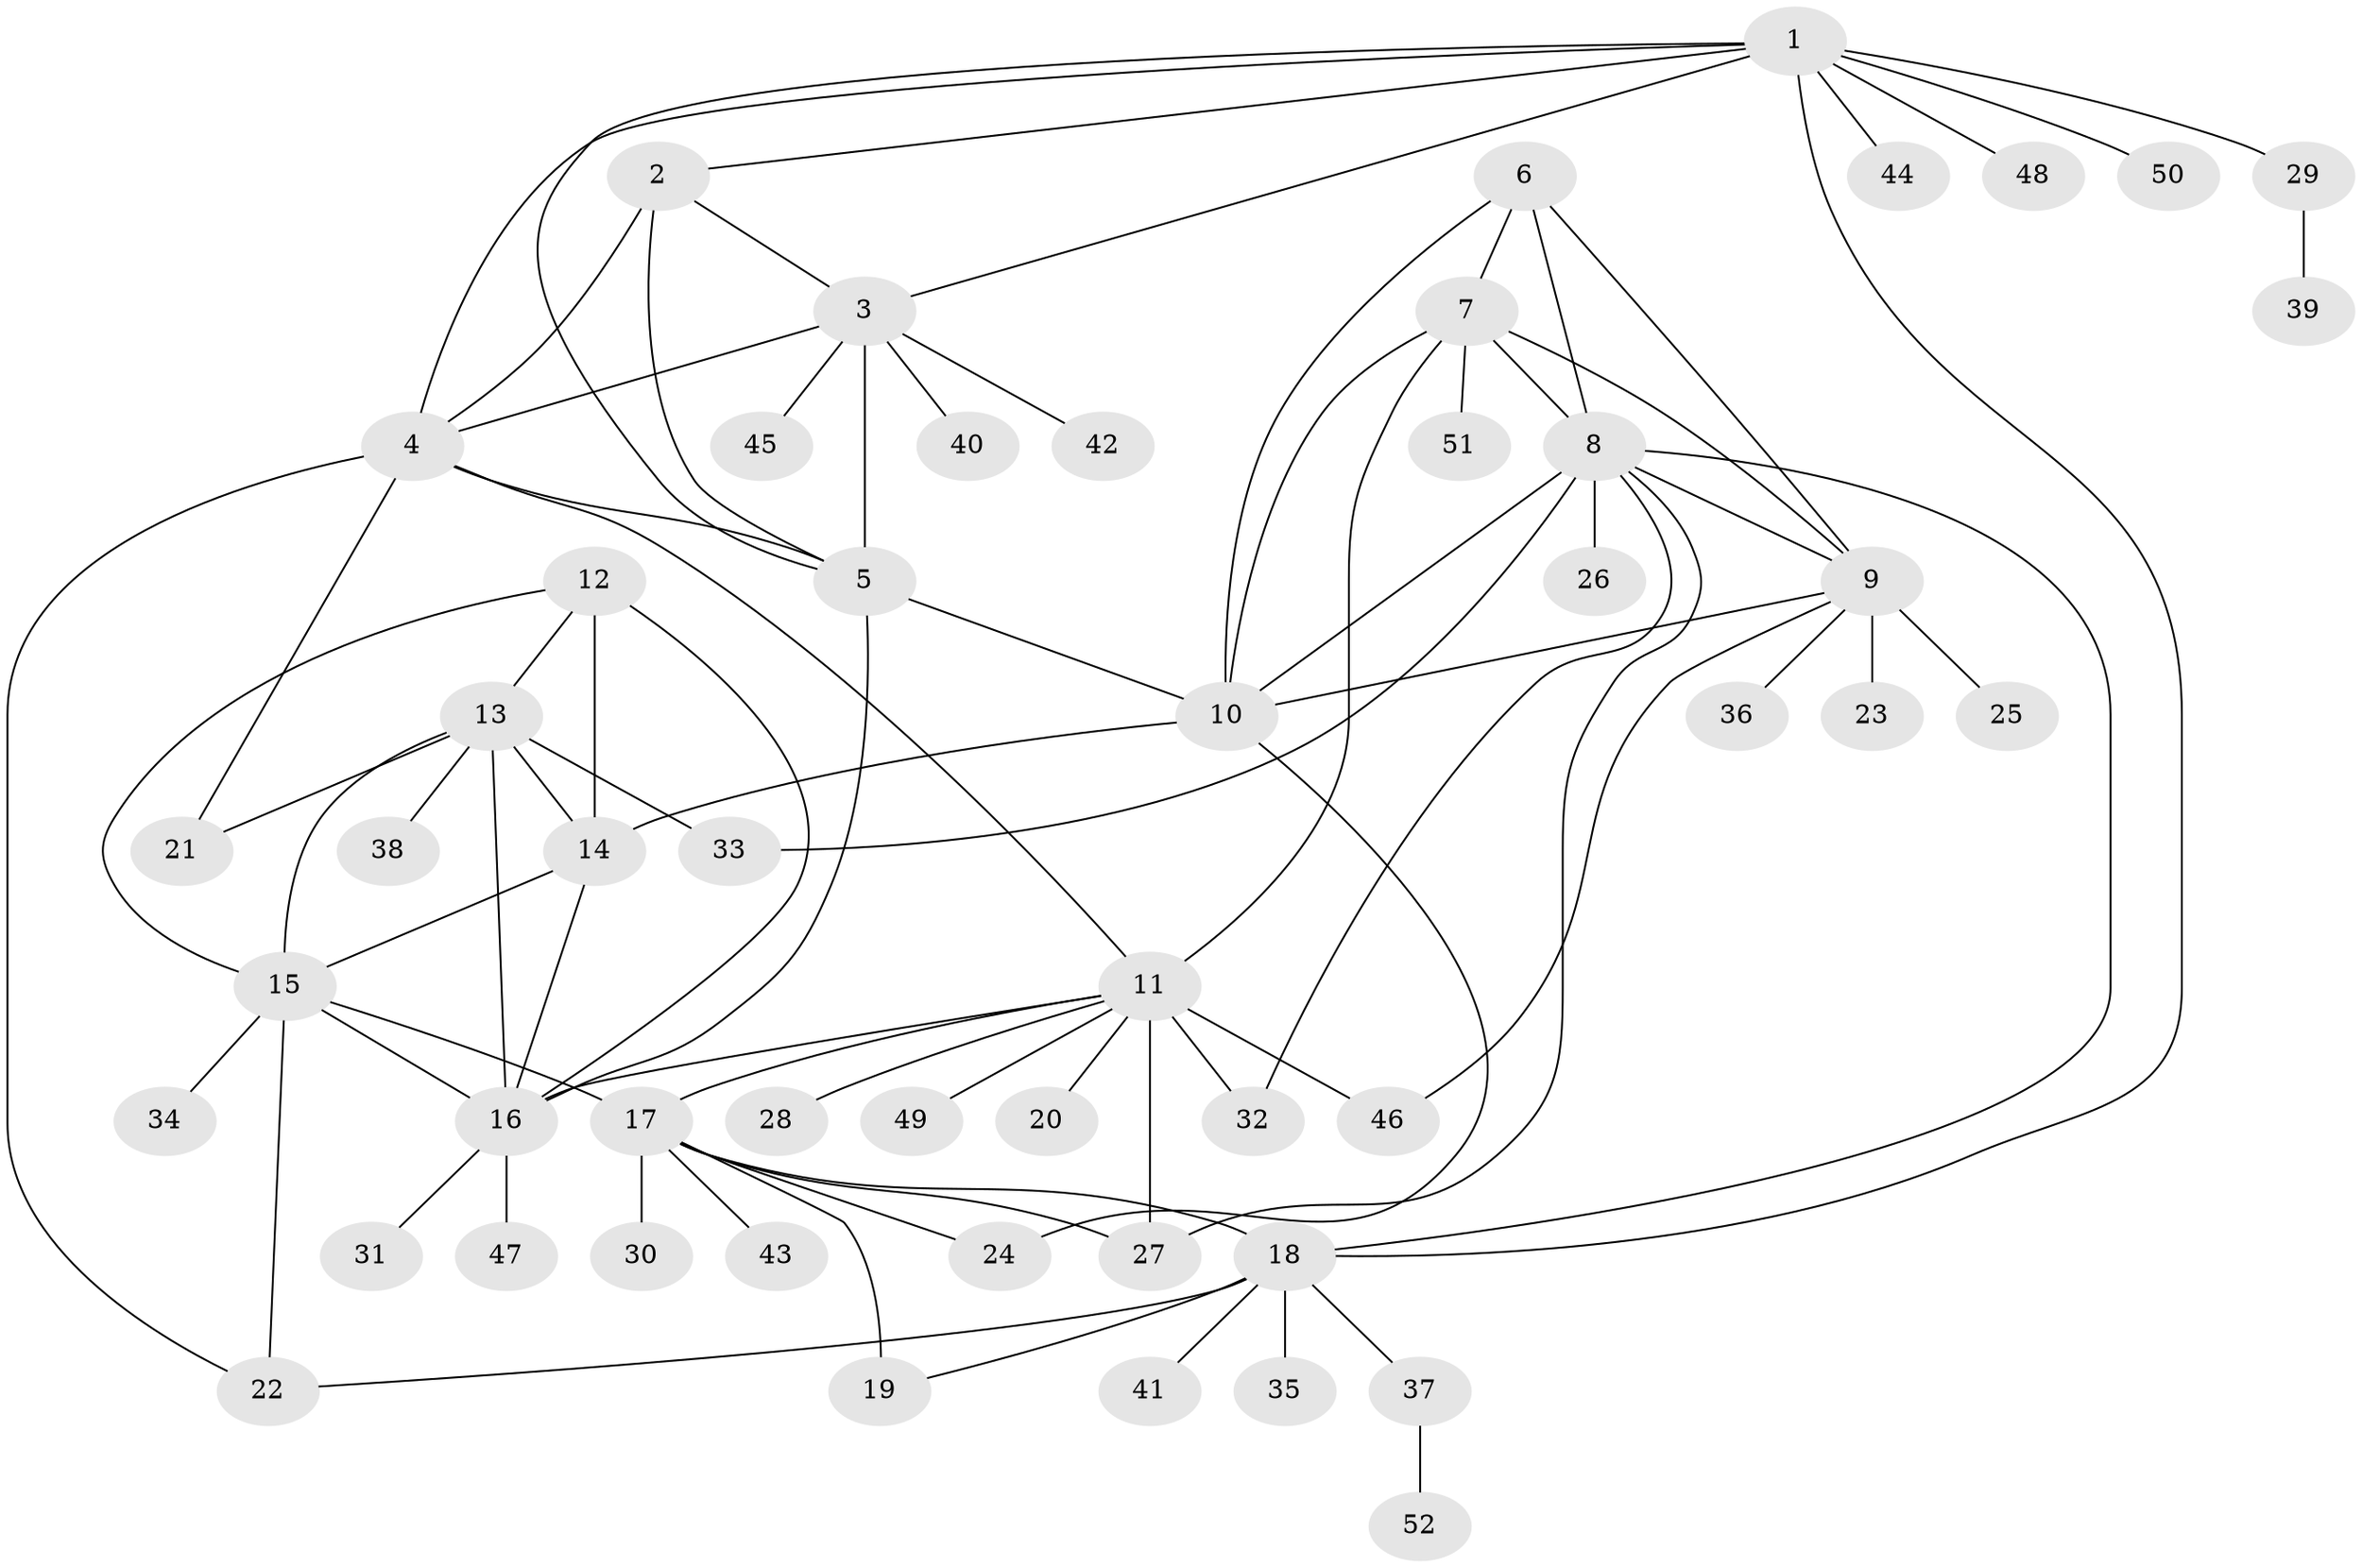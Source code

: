 // original degree distribution, {10: 0.009615384615384616, 7: 0.038461538461538464, 8: 0.028846153846153848, 6: 0.038461538461538464, 5: 0.038461538461538464, 11: 0.028846153846153848, 13: 0.009615384615384616, 9: 0.028846153846153848, 12: 0.009615384615384616, 4: 0.009615384615384616, 1: 0.5384615384615384, 3: 0.028846153846153848, 2: 0.19230769230769232}
// Generated by graph-tools (version 1.1) at 2025/37/03/09/25 02:37:41]
// undirected, 52 vertices, 85 edges
graph export_dot {
graph [start="1"]
  node [color=gray90,style=filled];
  1;
  2;
  3;
  4;
  5;
  6;
  7;
  8;
  9;
  10;
  11;
  12;
  13;
  14;
  15;
  16;
  17;
  18;
  19;
  20;
  21;
  22;
  23;
  24;
  25;
  26;
  27;
  28;
  29;
  30;
  31;
  32;
  33;
  34;
  35;
  36;
  37;
  38;
  39;
  40;
  41;
  42;
  43;
  44;
  45;
  46;
  47;
  48;
  49;
  50;
  51;
  52;
  1 -- 2 [weight=1.0];
  1 -- 3 [weight=1.0];
  1 -- 4 [weight=1.0];
  1 -- 5 [weight=1.0];
  1 -- 18 [weight=1.0];
  1 -- 29 [weight=1.0];
  1 -- 44 [weight=1.0];
  1 -- 48 [weight=1.0];
  1 -- 50 [weight=1.0];
  2 -- 3 [weight=1.0];
  2 -- 4 [weight=1.0];
  2 -- 5 [weight=3.0];
  3 -- 4 [weight=1.0];
  3 -- 5 [weight=1.0];
  3 -- 40 [weight=1.0];
  3 -- 42 [weight=1.0];
  3 -- 45 [weight=1.0];
  4 -- 5 [weight=1.0];
  4 -- 11 [weight=1.0];
  4 -- 21 [weight=1.0];
  4 -- 22 [weight=1.0];
  5 -- 10 [weight=1.0];
  5 -- 16 [weight=1.0];
  6 -- 7 [weight=1.0];
  6 -- 8 [weight=1.0];
  6 -- 9 [weight=1.0];
  6 -- 10 [weight=1.0];
  7 -- 8 [weight=1.0];
  7 -- 9 [weight=1.0];
  7 -- 10 [weight=1.0];
  7 -- 11 [weight=1.0];
  7 -- 51 [weight=1.0];
  8 -- 9 [weight=1.0];
  8 -- 10 [weight=1.0];
  8 -- 18 [weight=1.0];
  8 -- 26 [weight=2.0];
  8 -- 27 [weight=1.0];
  8 -- 32 [weight=1.0];
  8 -- 33 [weight=1.0];
  9 -- 10 [weight=1.0];
  9 -- 23 [weight=5.0];
  9 -- 25 [weight=1.0];
  9 -- 36 [weight=1.0];
  9 -- 46 [weight=1.0];
  10 -- 14 [weight=2.0];
  10 -- 24 [weight=1.0];
  11 -- 16 [weight=1.0];
  11 -- 17 [weight=2.0];
  11 -- 20 [weight=1.0];
  11 -- 27 [weight=5.0];
  11 -- 28 [weight=1.0];
  11 -- 32 [weight=1.0];
  11 -- 46 [weight=2.0];
  11 -- 49 [weight=1.0];
  12 -- 13 [weight=1.0];
  12 -- 14 [weight=2.0];
  12 -- 15 [weight=1.0];
  12 -- 16 [weight=1.0];
  13 -- 14 [weight=1.0];
  13 -- 15 [weight=1.0];
  13 -- 16 [weight=1.0];
  13 -- 21 [weight=1.0];
  13 -- 33 [weight=4.0];
  13 -- 38 [weight=1.0];
  14 -- 15 [weight=1.0];
  14 -- 16 [weight=1.0];
  15 -- 16 [weight=1.0];
  15 -- 17 [weight=1.0];
  15 -- 22 [weight=1.0];
  15 -- 34 [weight=1.0];
  16 -- 31 [weight=1.0];
  16 -- 47 [weight=1.0];
  17 -- 18 [weight=3.0];
  17 -- 19 [weight=4.0];
  17 -- 24 [weight=1.0];
  17 -- 27 [weight=1.0];
  17 -- 30 [weight=1.0];
  17 -- 43 [weight=1.0];
  18 -- 19 [weight=1.0];
  18 -- 22 [weight=1.0];
  18 -- 35 [weight=1.0];
  18 -- 37 [weight=1.0];
  18 -- 41 [weight=1.0];
  29 -- 39 [weight=1.0];
  37 -- 52 [weight=1.0];
}

